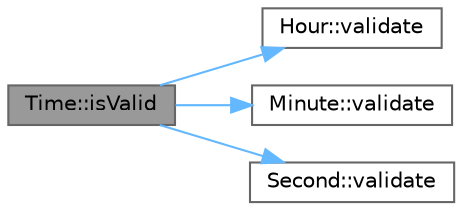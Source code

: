 digraph "Time::isValid"
{
 // LATEX_PDF_SIZE
  bgcolor="transparent";
  edge [fontname=Helvetica,fontsize=10,labelfontname=Helvetica,labelfontsize=10];
  node [fontname=Helvetica,fontsize=10,shape=box,height=0.2,width=0.4];
  rankdir="LR";
  Node1 [id="Node000001",label="Time::isValid",height=0.2,width=0.4,color="gray40", fillcolor="grey60", style="filled", fontcolor="black",tooltip="Validate the time."];
  Node1 -> Node2 [id="edge1_Node000001_Node000002",color="steelblue1",style="solid",tooltip=" "];
  Node2 [id="Node000002",label="Hour::validate",height=0.2,width=0.4,color="grey40", fillcolor="white", style="filled",URL="$class_hour.html#af2fc235eca8dea5adf94f2eabe4620f6",tooltip="Validate the hour value."];
  Node1 -> Node3 [id="edge2_Node000001_Node000003",color="steelblue1",style="solid",tooltip=" "];
  Node3 [id="Node000003",label="Minute::validate",height=0.2,width=0.4,color="grey40", fillcolor="white", style="filled",URL="$class_minute.html#ab84829523f0580b6ca51aef71fe2ea62",tooltip="Validate the minute value."];
  Node1 -> Node4 [id="edge3_Node000001_Node000004",color="steelblue1",style="solid",tooltip=" "];
  Node4 [id="Node000004",label="Second::validate",height=0.2,width=0.4,color="grey40", fillcolor="white", style="filled",URL="$class_second.html#a63a94f1f44f33e01e94422f2987b9b26",tooltip="Validate the second value."];
}
